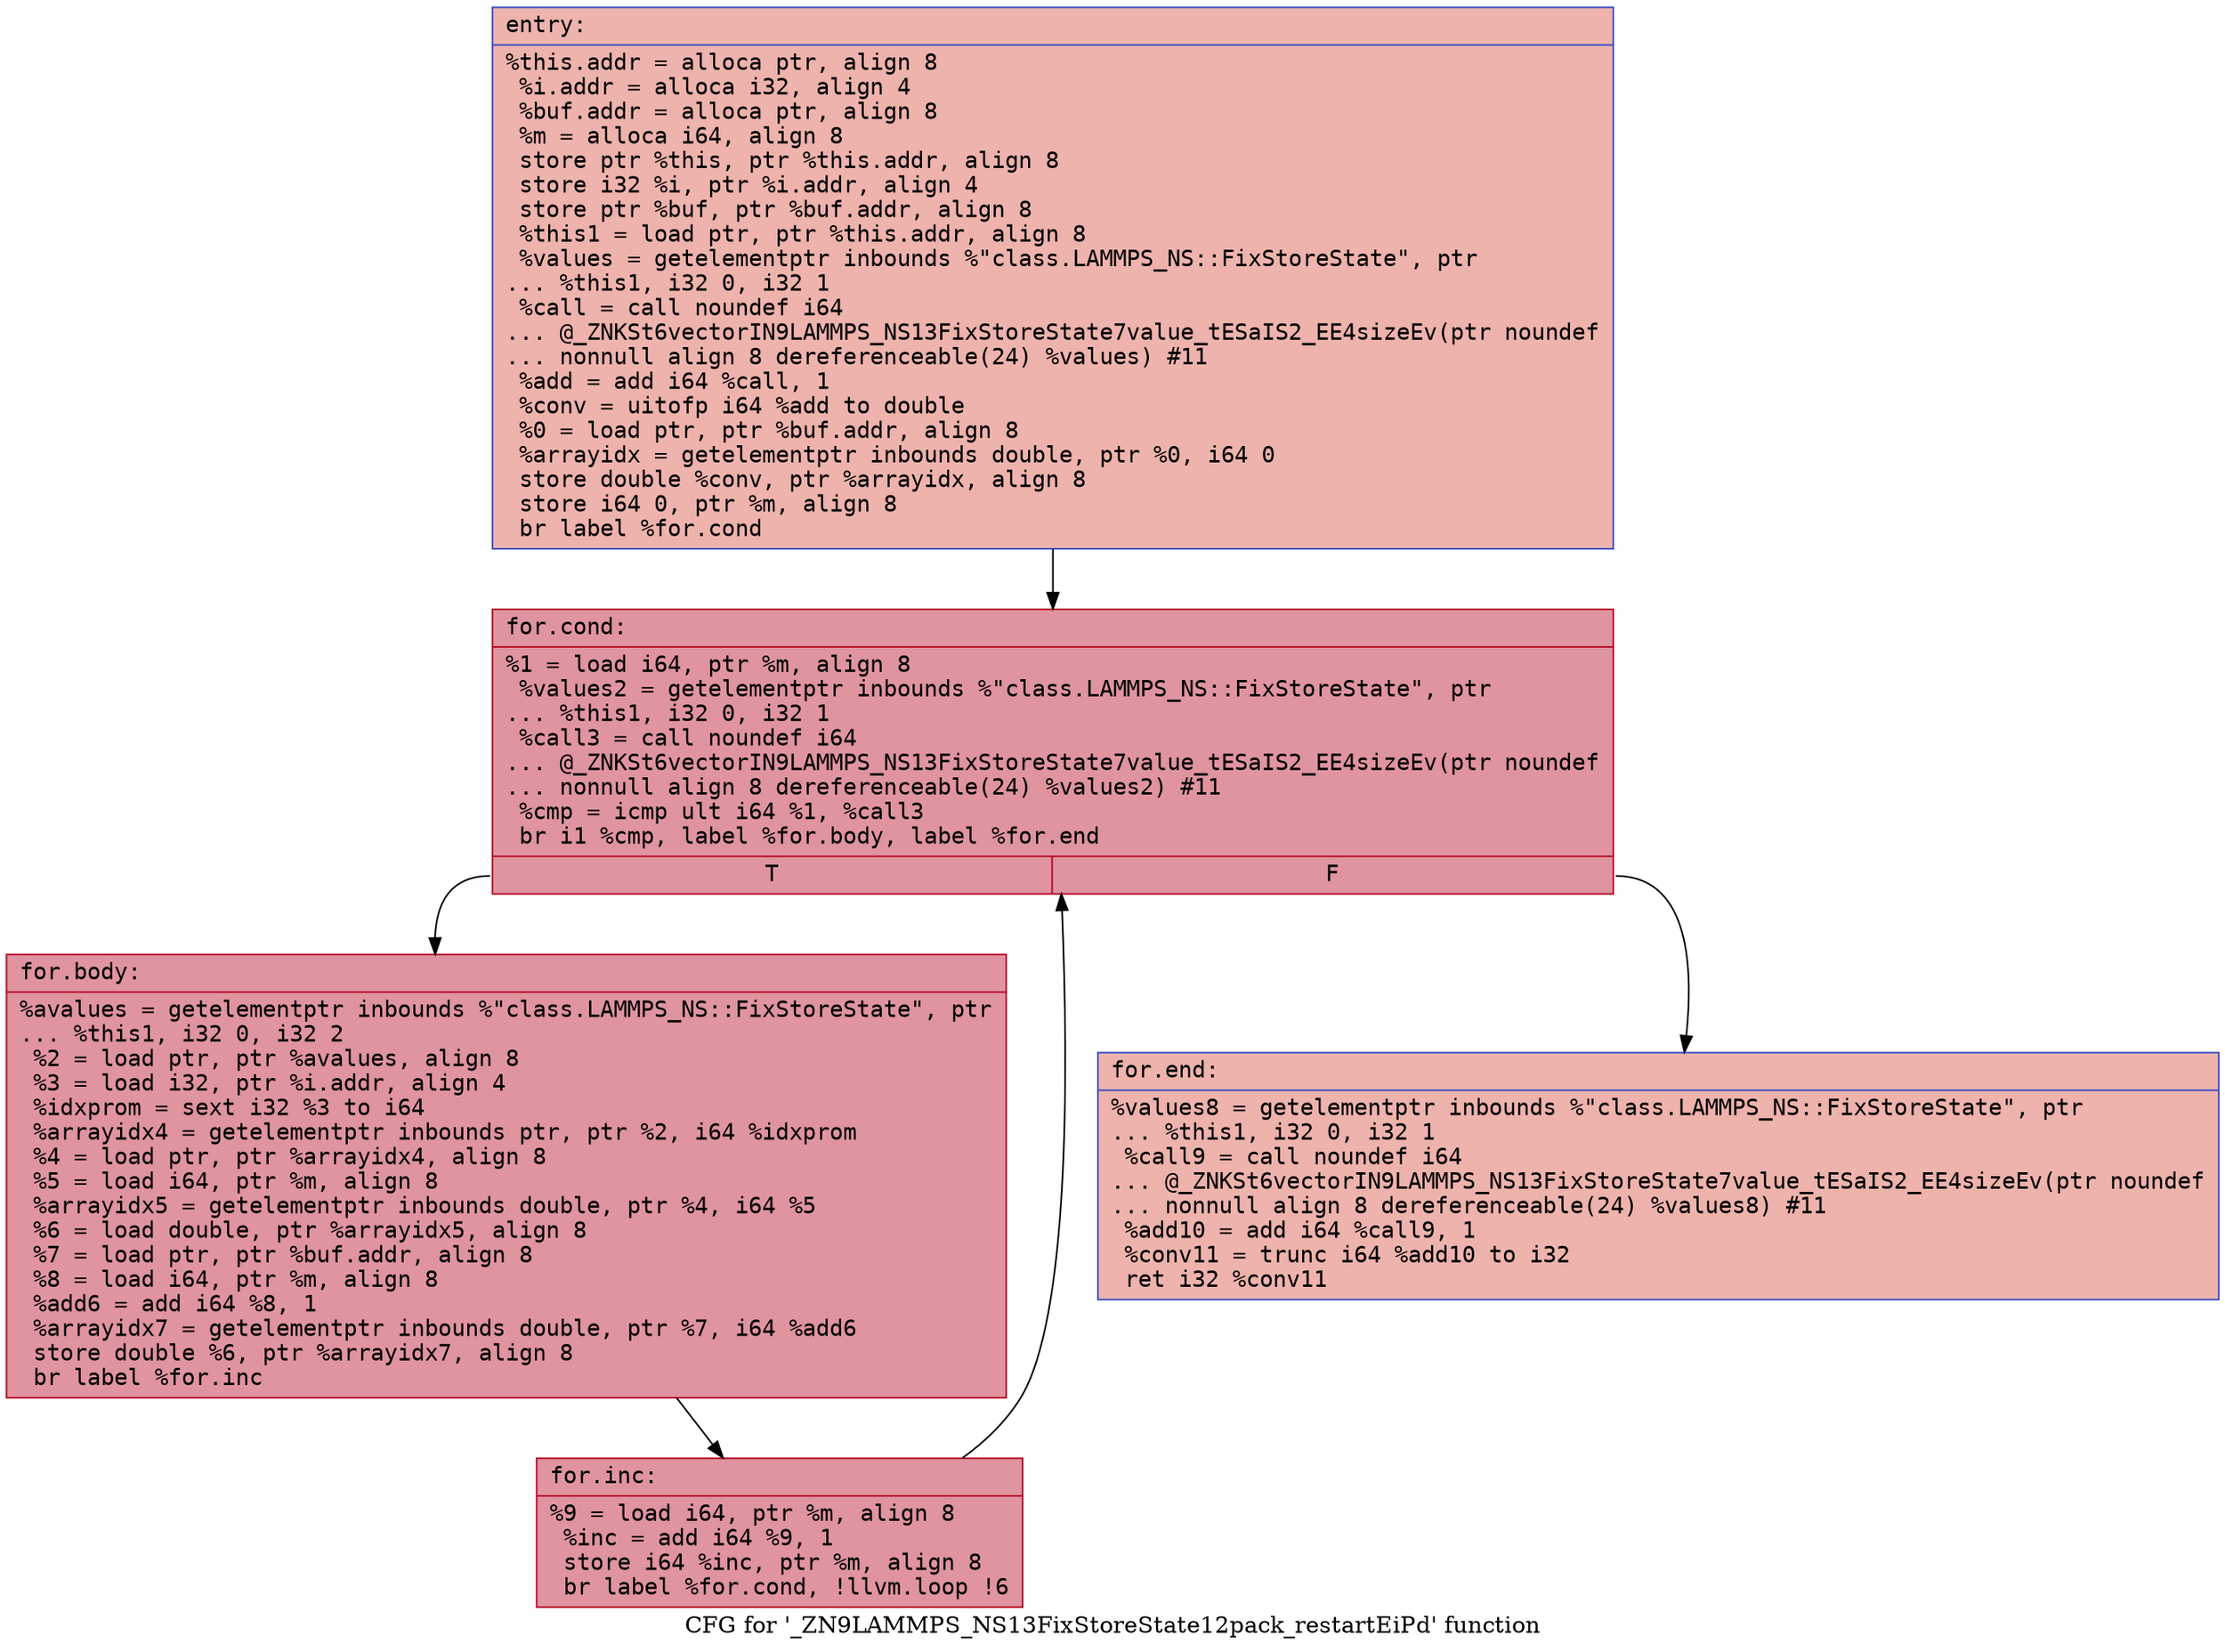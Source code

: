 digraph "CFG for '_ZN9LAMMPS_NS13FixStoreState12pack_restartEiPd' function" {
	label="CFG for '_ZN9LAMMPS_NS13FixStoreState12pack_restartEiPd' function";

	Node0x55b564848db0 [shape=record,color="#3d50c3ff", style=filled, fillcolor="#d6524470" fontname="Courier",label="{entry:\l|  %this.addr = alloca ptr, align 8\l  %i.addr = alloca i32, align 4\l  %buf.addr = alloca ptr, align 8\l  %m = alloca i64, align 8\l  store ptr %this, ptr %this.addr, align 8\l  store i32 %i, ptr %i.addr, align 4\l  store ptr %buf, ptr %buf.addr, align 8\l  %this1 = load ptr, ptr %this.addr, align 8\l  %values = getelementptr inbounds %\"class.LAMMPS_NS::FixStoreState\", ptr\l... %this1, i32 0, i32 1\l  %call = call noundef i64\l... @_ZNKSt6vectorIN9LAMMPS_NS13FixStoreState7value_tESaIS2_EE4sizeEv(ptr noundef\l... nonnull align 8 dereferenceable(24) %values) #11\l  %add = add i64 %call, 1\l  %conv = uitofp i64 %add to double\l  %0 = load ptr, ptr %buf.addr, align 8\l  %arrayidx = getelementptr inbounds double, ptr %0, i64 0\l  store double %conv, ptr %arrayidx, align 8\l  store i64 0, ptr %m, align 8\l  br label %for.cond\l}"];
	Node0x55b564848db0 -> Node0x55b564a63070[tooltip="entry -> for.cond\nProbability 100.00%" ];
	Node0x55b564a63070 [shape=record,color="#b70d28ff", style=filled, fillcolor="#b70d2870" fontname="Courier",label="{for.cond:\l|  %1 = load i64, ptr %m, align 8\l  %values2 = getelementptr inbounds %\"class.LAMMPS_NS::FixStoreState\", ptr\l... %this1, i32 0, i32 1\l  %call3 = call noundef i64\l... @_ZNKSt6vectorIN9LAMMPS_NS13FixStoreState7value_tESaIS2_EE4sizeEv(ptr noundef\l... nonnull align 8 dereferenceable(24) %values2) #11\l  %cmp = icmp ult i64 %1, %call3\l  br i1 %cmp, label %for.body, label %for.end\l|{<s0>T|<s1>F}}"];
	Node0x55b564a63070:s0 -> Node0x55b564a63880[tooltip="for.cond -> for.body\nProbability 96.88%" ];
	Node0x55b564a63070:s1 -> Node0x55b564a63ae0[tooltip="for.cond -> for.end\nProbability 3.12%" ];
	Node0x55b564a63880 [shape=record,color="#b70d28ff", style=filled, fillcolor="#b70d2870" fontname="Courier",label="{for.body:\l|  %avalues = getelementptr inbounds %\"class.LAMMPS_NS::FixStoreState\", ptr\l... %this1, i32 0, i32 2\l  %2 = load ptr, ptr %avalues, align 8\l  %3 = load i32, ptr %i.addr, align 4\l  %idxprom = sext i32 %3 to i64\l  %arrayidx4 = getelementptr inbounds ptr, ptr %2, i64 %idxprom\l  %4 = load ptr, ptr %arrayidx4, align 8\l  %5 = load i64, ptr %m, align 8\l  %arrayidx5 = getelementptr inbounds double, ptr %4, i64 %5\l  %6 = load double, ptr %arrayidx5, align 8\l  %7 = load ptr, ptr %buf.addr, align 8\l  %8 = load i64, ptr %m, align 8\l  %add6 = add i64 %8, 1\l  %arrayidx7 = getelementptr inbounds double, ptr %7, i64 %add6\l  store double %6, ptr %arrayidx7, align 8\l  br label %for.inc\l}"];
	Node0x55b564a63880 -> Node0x55b564a64660[tooltip="for.body -> for.inc\nProbability 100.00%" ];
	Node0x55b564a64660 [shape=record,color="#b70d28ff", style=filled, fillcolor="#b70d2870" fontname="Courier",label="{for.inc:\l|  %9 = load i64, ptr %m, align 8\l  %inc = add i64 %9, 1\l  store i64 %inc, ptr %m, align 8\l  br label %for.cond, !llvm.loop !6\l}"];
	Node0x55b564a64660 -> Node0x55b564a63070[tooltip="for.inc -> for.cond\nProbability 100.00%" ];
	Node0x55b564a63ae0 [shape=record,color="#3d50c3ff", style=filled, fillcolor="#d6524470" fontname="Courier",label="{for.end:\l|  %values8 = getelementptr inbounds %\"class.LAMMPS_NS::FixStoreState\", ptr\l... %this1, i32 0, i32 1\l  %call9 = call noundef i64\l... @_ZNKSt6vectorIN9LAMMPS_NS13FixStoreState7value_tESaIS2_EE4sizeEv(ptr noundef\l... nonnull align 8 dereferenceable(24) %values8) #11\l  %add10 = add i64 %call9, 1\l  %conv11 = trunc i64 %add10 to i32\l  ret i32 %conv11\l}"];
}
